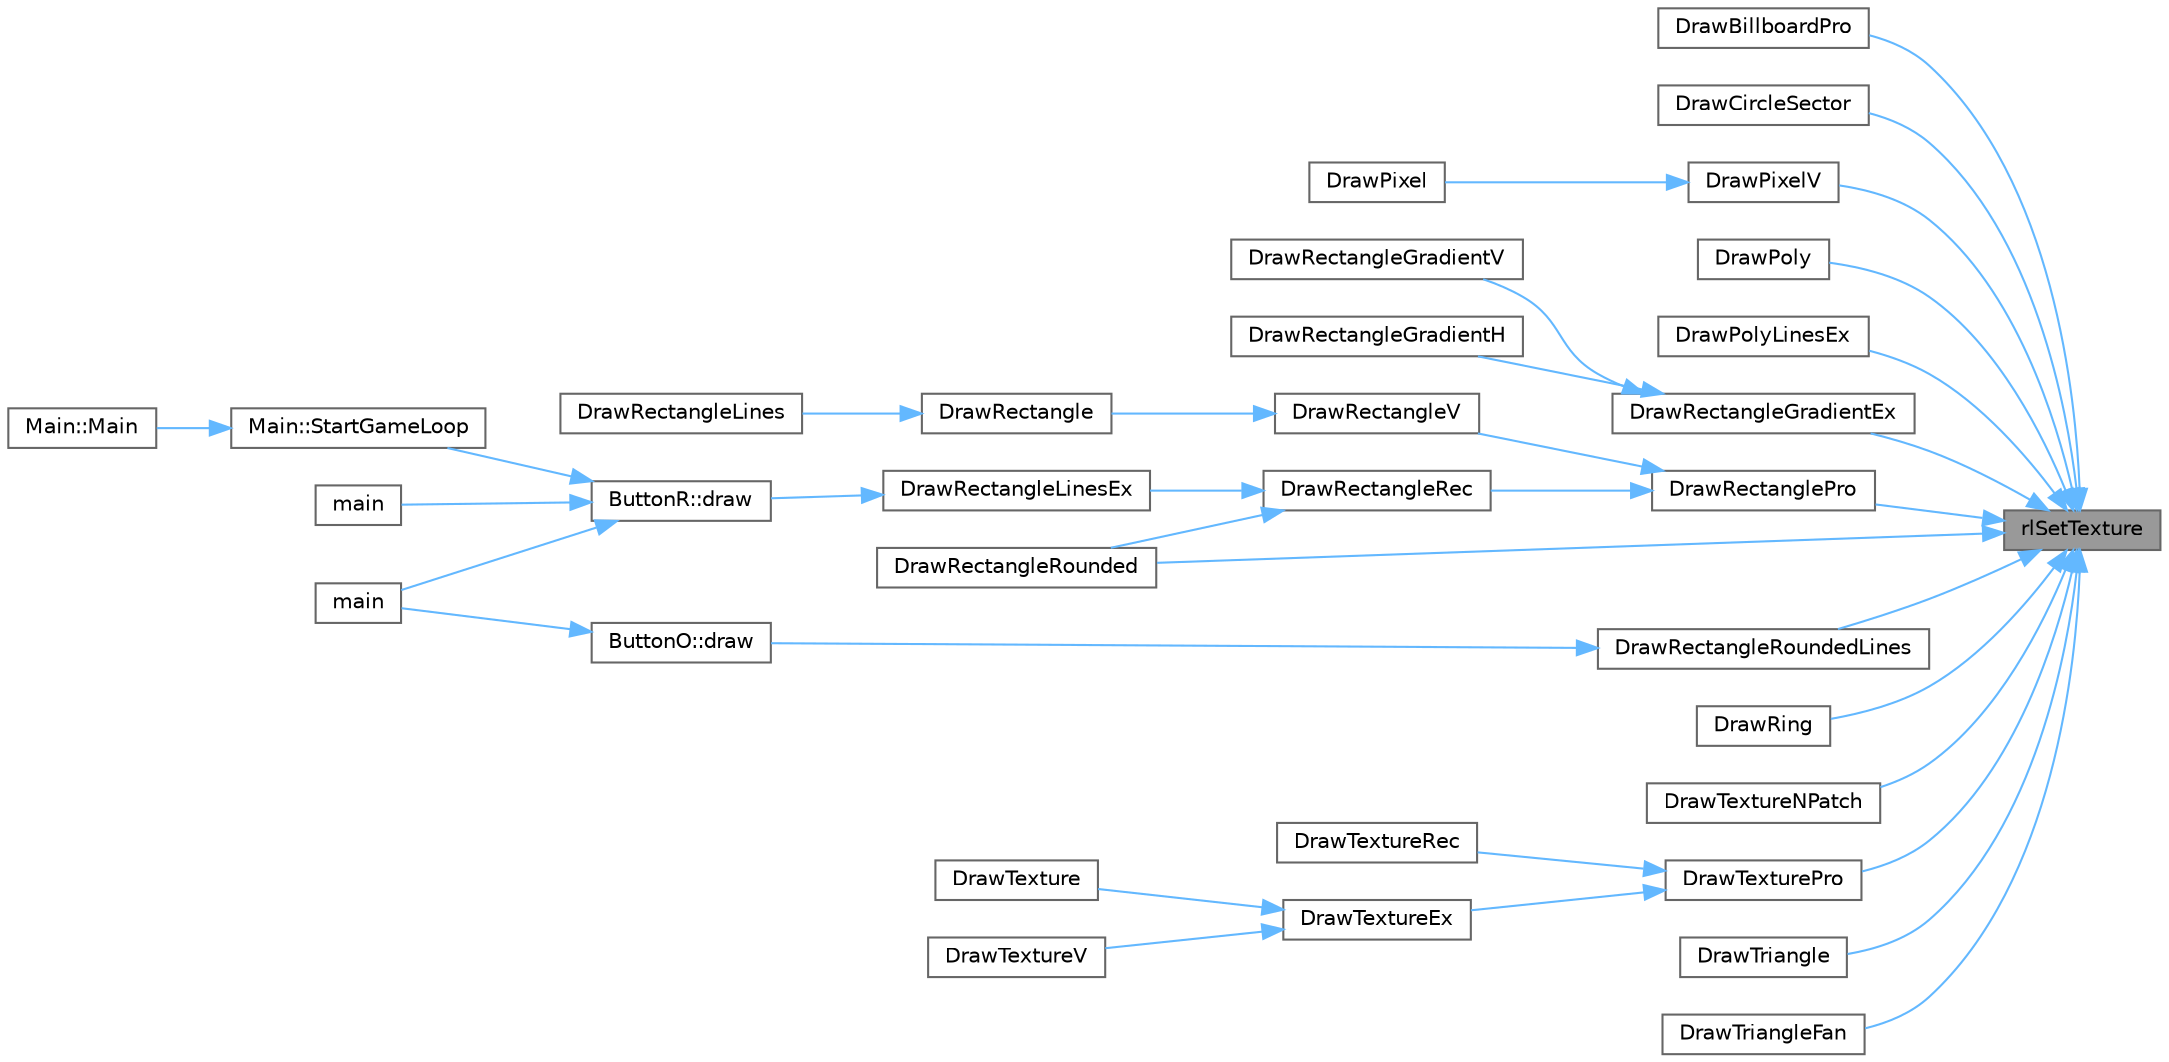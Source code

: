 digraph "rlSetTexture"
{
 // LATEX_PDF_SIZE
  bgcolor="transparent";
  edge [fontname=Helvetica,fontsize=10,labelfontname=Helvetica,labelfontsize=10];
  node [fontname=Helvetica,fontsize=10,shape=box,height=0.2,width=0.4];
  rankdir="RL";
  Node1 [id="Node000001",label="rlSetTexture",height=0.2,width=0.4,color="gray40", fillcolor="grey60", style="filled", fontcolor="black",tooltip=" "];
  Node1 -> Node2 [id="edge69_Node000001_Node000002",dir="back",color="steelblue1",style="solid",tooltip=" "];
  Node2 [id="Node000002",label="DrawBillboardPro",height=0.2,width=0.4,color="grey40", fillcolor="white", style="filled",URL="$_old_2_classes_2lib_2rmodels_8c.html#a65a8d3d882dd27491255eda7ddb51df9",tooltip=" "];
  Node1 -> Node3 [id="edge70_Node000001_Node000003",dir="back",color="steelblue1",style="solid",tooltip=" "];
  Node3 [id="Node000003",label="DrawCircleSector",height=0.2,width=0.4,color="grey40", fillcolor="white", style="filled",URL="$_old_2_classes_2lib_2rshapes_8c.html#ab3b471d40983ecfb92f11053ff40611f",tooltip=" "];
  Node1 -> Node4 [id="edge71_Node000001_Node000004",dir="back",color="steelblue1",style="solid",tooltip=" "];
  Node4 [id="Node000004",label="DrawPixelV",height=0.2,width=0.4,color="grey40", fillcolor="white", style="filled",URL="$_classes_2lib_2rshapes_8c.html#a3f1df3b78ca8cae6a5804b5a7df49586",tooltip=" "];
  Node4 -> Node5 [id="edge72_Node000004_Node000005",dir="back",color="steelblue1",style="solid",tooltip=" "];
  Node5 [id="Node000005",label="DrawPixel",height=0.2,width=0.4,color="grey40", fillcolor="white", style="filled",URL="$_classes_2lib_2rshapes_8c.html#a3aff7fcce5b08b479e6ab11a615ba9ab",tooltip=" "];
  Node1 -> Node6 [id="edge73_Node000001_Node000006",dir="back",color="steelblue1",style="solid",tooltip=" "];
  Node6 [id="Node000006",label="DrawPoly",height=0.2,width=0.4,color="grey40", fillcolor="white", style="filled",URL="$_classes_2lib_2rshapes_8c.html#a26c1ddc4b5c1d441d4542740ae2d2573",tooltip=" "];
  Node1 -> Node7 [id="edge74_Node000001_Node000007",dir="back",color="steelblue1",style="solid",tooltip=" "];
  Node7 [id="Node000007",label="DrawPolyLinesEx",height=0.2,width=0.4,color="grey40", fillcolor="white", style="filled",URL="$_old_2_classes_2lib_2rshapes_8c.html#a1d1d85377869d93f4cdfe7c941dfce73",tooltip=" "];
  Node1 -> Node8 [id="edge75_Node000001_Node000008",dir="back",color="steelblue1",style="solid",tooltip=" "];
  Node8 [id="Node000008",label="DrawRectangleGradientEx",height=0.2,width=0.4,color="grey40", fillcolor="white", style="filled",URL="$_classes_2lib_2rshapes_8c.html#a9404dfe204113909ce74490f95585483",tooltip=" "];
  Node8 -> Node9 [id="edge76_Node000008_Node000009",dir="back",color="steelblue1",style="solid",tooltip=" "];
  Node9 [id="Node000009",label="DrawRectangleGradientH",height=0.2,width=0.4,color="grey40", fillcolor="white", style="filled",URL="$_classes_2lib_2rshapes_8c.html#a81a6faeeab336e8d16ab25412d6f446d",tooltip=" "];
  Node8 -> Node10 [id="edge77_Node000008_Node000010",dir="back",color="steelblue1",style="solid",tooltip=" "];
  Node10 [id="Node000010",label="DrawRectangleGradientV",height=0.2,width=0.4,color="grey40", fillcolor="white", style="filled",URL="$_classes_2lib_2rshapes_8c.html#a47afdb4649fdec1cc301c2d037aa4078",tooltip=" "];
  Node1 -> Node11 [id="edge78_Node000001_Node000011",dir="back",color="steelblue1",style="solid",tooltip=" "];
  Node11 [id="Node000011",label="DrawRectanglePro",height=0.2,width=0.4,color="grey40", fillcolor="white", style="filled",URL="$_classes_2lib_2rshapes_8c.html#a04fc7272f007f1ca0e5951e6a2244dc2",tooltip=" "];
  Node11 -> Node12 [id="edge79_Node000011_Node000012",dir="back",color="steelblue1",style="solid",tooltip=" "];
  Node12 [id="Node000012",label="DrawRectangleRec",height=0.2,width=0.4,color="grey40", fillcolor="white", style="filled",URL="$_classes_2lib_2rshapes_8c.html#a51b4389f19518f889846c40f99b29b99",tooltip=" "];
  Node12 -> Node13 [id="edge80_Node000012_Node000013",dir="back",color="steelblue1",style="solid",tooltip=" "];
  Node13 [id="Node000013",label="DrawRectangleLinesEx",height=0.2,width=0.4,color="grey40", fillcolor="white", style="filled",URL="$_old_2_classes_2lib_2rshapes_8c.html#aa1f3d05d8852175e053731408ace1f67",tooltip=" "];
  Node13 -> Node14 [id="edge81_Node000013_Node000014",dir="back",color="steelblue1",style="solid",tooltip=" "];
  Node14 [id="Node000014",label="ButtonR::draw",height=0.2,width=0.4,color="grey40", fillcolor="white", style="filled",URL="$class_button_r.html#ad36c81f6d7ea469f1c4849105089aaf5",tooltip=" "];
  Node14 -> Node15 [id="edge82_Node000014_Node000015",dir="back",color="steelblue1",style="solid",tooltip=" "];
  Node15 [id="Node000015",label="main",height=0.2,width=0.4,color="grey40", fillcolor="white", style="filled",URL="$lib_2_buttons_2src_2main_8cpp.html#ae66f6b31b5ad750f1fe042a706a4e3d4",tooltip=" "];
  Node14 -> Node16 [id="edge83_Node000014_Node000016",dir="back",color="steelblue1",style="solid",tooltip=" "];
  Node16 [id="Node000016",label="main",height=0.2,width=0.4,color="grey40", fillcolor="white", style="filled",URL="$main_8cpp.html#a840291bc02cba5474a4cb46a9b9566fe",tooltip=" "];
  Node14 -> Node17 [id="edge84_Node000014_Node000017",dir="back",color="steelblue1",style="solid",tooltip=" "];
  Node17 [id="Node000017",label="Main::StartGameLoop",height=0.2,width=0.4,color="grey40", fillcolor="white", style="filled",URL="$class_main.html#ae41f68a79f75d932839c81505b01b365",tooltip=" "];
  Node17 -> Node18 [id="edge85_Node000017_Node000018",dir="back",color="steelblue1",style="solid",tooltip=" "];
  Node18 [id="Node000018",label="Main::Main",height=0.2,width=0.4,color="grey40", fillcolor="white", style="filled",URL="$class_main.html#a50d4361a1b613205467a441b5c40c199",tooltip=" "];
  Node12 -> Node19 [id="edge86_Node000012_Node000019",dir="back",color="steelblue1",style="solid",tooltip=" "];
  Node19 [id="Node000019",label="DrawRectangleRounded",height=0.2,width=0.4,color="grey40", fillcolor="white", style="filled",URL="$_classes_2lib_2rshapes_8c.html#a332d67c1af514eb5abf5938d43338fd0",tooltip=" "];
  Node11 -> Node20 [id="edge87_Node000011_Node000020",dir="back",color="steelblue1",style="solid",tooltip=" "];
  Node20 [id="Node000020",label="DrawRectangleV",height=0.2,width=0.4,color="grey40", fillcolor="white", style="filled",URL="$_classes_2lib_2rshapes_8c.html#ae9beffeac80a9e7a75b5c41c4ac65116",tooltip=" "];
  Node20 -> Node21 [id="edge88_Node000020_Node000021",dir="back",color="steelblue1",style="solid",tooltip=" "];
  Node21 [id="Node000021",label="DrawRectangle",height=0.2,width=0.4,color="grey40", fillcolor="white", style="filled",URL="$_classes_2lib_2rshapes_8c.html#ab15c4e24ebb9c6f01109bf3d96c26848",tooltip=" "];
  Node21 -> Node22 [id="edge89_Node000021_Node000022",dir="back",color="steelblue1",style="solid",tooltip=" "];
  Node22 [id="Node000022",label="DrawRectangleLines",height=0.2,width=0.4,color="grey40", fillcolor="white", style="filled",URL="$_classes_2lib_2rshapes_8c.html#a3a98ce64f72ccb28fbd2edbf5b236c3c",tooltip=" "];
  Node1 -> Node19 [id="edge90_Node000001_Node000019",dir="back",color="steelblue1",style="solid",tooltip=" "];
  Node1 -> Node23 [id="edge91_Node000001_Node000023",dir="back",color="steelblue1",style="solid",tooltip=" "];
  Node23 [id="Node000023",label="DrawRectangleRoundedLines",height=0.2,width=0.4,color="grey40", fillcolor="white", style="filled",URL="$_old_2_classes_2lib_2rshapes_8c.html#a8d5c7834637c1e9183daafa0829322d7",tooltip=" "];
  Node23 -> Node24 [id="edge92_Node000023_Node000024",dir="back",color="steelblue1",style="solid",tooltip=" "];
  Node24 [id="Node000024",label="ButtonO::draw",height=0.2,width=0.4,color="grey40", fillcolor="white", style="filled",URL="$class_button_o.html#ad4c10eea08b443c4ff87e2efd11d2816",tooltip=" "];
  Node24 -> Node15 [id="edge93_Node000024_Node000015",dir="back",color="steelblue1",style="solid",tooltip=" "];
  Node1 -> Node25 [id="edge94_Node000001_Node000025",dir="back",color="steelblue1",style="solid",tooltip=" "];
  Node25 [id="Node000025",label="DrawRing",height=0.2,width=0.4,color="grey40", fillcolor="white", style="filled",URL="$_old_2_classes_2lib_2rshapes_8c.html#a8eda10815da489ef097f37ed632b4dda",tooltip=" "];
  Node1 -> Node26 [id="edge95_Node000001_Node000026",dir="back",color="steelblue1",style="solid",tooltip=" "];
  Node26 [id="Node000026",label="DrawTextureNPatch",height=0.2,width=0.4,color="grey40", fillcolor="white", style="filled",URL="$_classes_2lib_2rtextures_8c.html#a20750b0331589308fe48767738b27841",tooltip=" "];
  Node1 -> Node27 [id="edge96_Node000001_Node000027",dir="back",color="steelblue1",style="solid",tooltip=" "];
  Node27 [id="Node000027",label="DrawTexturePro",height=0.2,width=0.4,color="grey40", fillcolor="white", style="filled",URL="$_classes_2lib_2rtextures_8c.html#a9ac96c691107122f053a291ca3789072",tooltip=" "];
  Node27 -> Node28 [id="edge97_Node000027_Node000028",dir="back",color="steelblue1",style="solid",tooltip=" "];
  Node28 [id="Node000028",label="DrawTextureEx",height=0.2,width=0.4,color="grey40", fillcolor="white", style="filled",URL="$_classes_2lib_2rtextures_8c.html#aebe319b7046e3814380a13b5b620b664",tooltip=" "];
  Node28 -> Node29 [id="edge98_Node000028_Node000029",dir="back",color="steelblue1",style="solid",tooltip=" "];
  Node29 [id="Node000029",label="DrawTexture",height=0.2,width=0.4,color="grey40", fillcolor="white", style="filled",URL="$_classes_2lib_2rtextures_8c.html#a80e5f0e9b716c8b62a3cb06cf00cf774",tooltip=" "];
  Node28 -> Node30 [id="edge99_Node000028_Node000030",dir="back",color="steelblue1",style="solid",tooltip=" "];
  Node30 [id="Node000030",label="DrawTextureV",height=0.2,width=0.4,color="grey40", fillcolor="white", style="filled",URL="$_classes_2lib_2rtextures_8c.html#a92e151403bd507d28bff274fd3fc0df3",tooltip=" "];
  Node27 -> Node31 [id="edge100_Node000027_Node000031",dir="back",color="steelblue1",style="solid",tooltip=" "];
  Node31 [id="Node000031",label="DrawTextureRec",height=0.2,width=0.4,color="grey40", fillcolor="white", style="filled",URL="$_classes_2lib_2rtextures_8c.html#a1b0f427106e6173e01d90e625ebb33aa",tooltip=" "];
  Node1 -> Node32 [id="edge101_Node000001_Node000032",dir="back",color="steelblue1",style="solid",tooltip=" "];
  Node32 [id="Node000032",label="DrawTriangle",height=0.2,width=0.4,color="grey40", fillcolor="white", style="filled",URL="$_classes_2lib_2rshapes_8c.html#abf98369c9d853f7e0cd1cab3c36193e4",tooltip=" "];
  Node1 -> Node33 [id="edge102_Node000001_Node000033",dir="back",color="steelblue1",style="solid",tooltip=" "];
  Node33 [id="Node000033",label="DrawTriangleFan",height=0.2,width=0.4,color="grey40", fillcolor="white", style="filled",URL="$_classes_2lib_2rshapes_8c.html#a5ea5068c1eb7a5d238fc98632dca693b",tooltip=" "];
}
